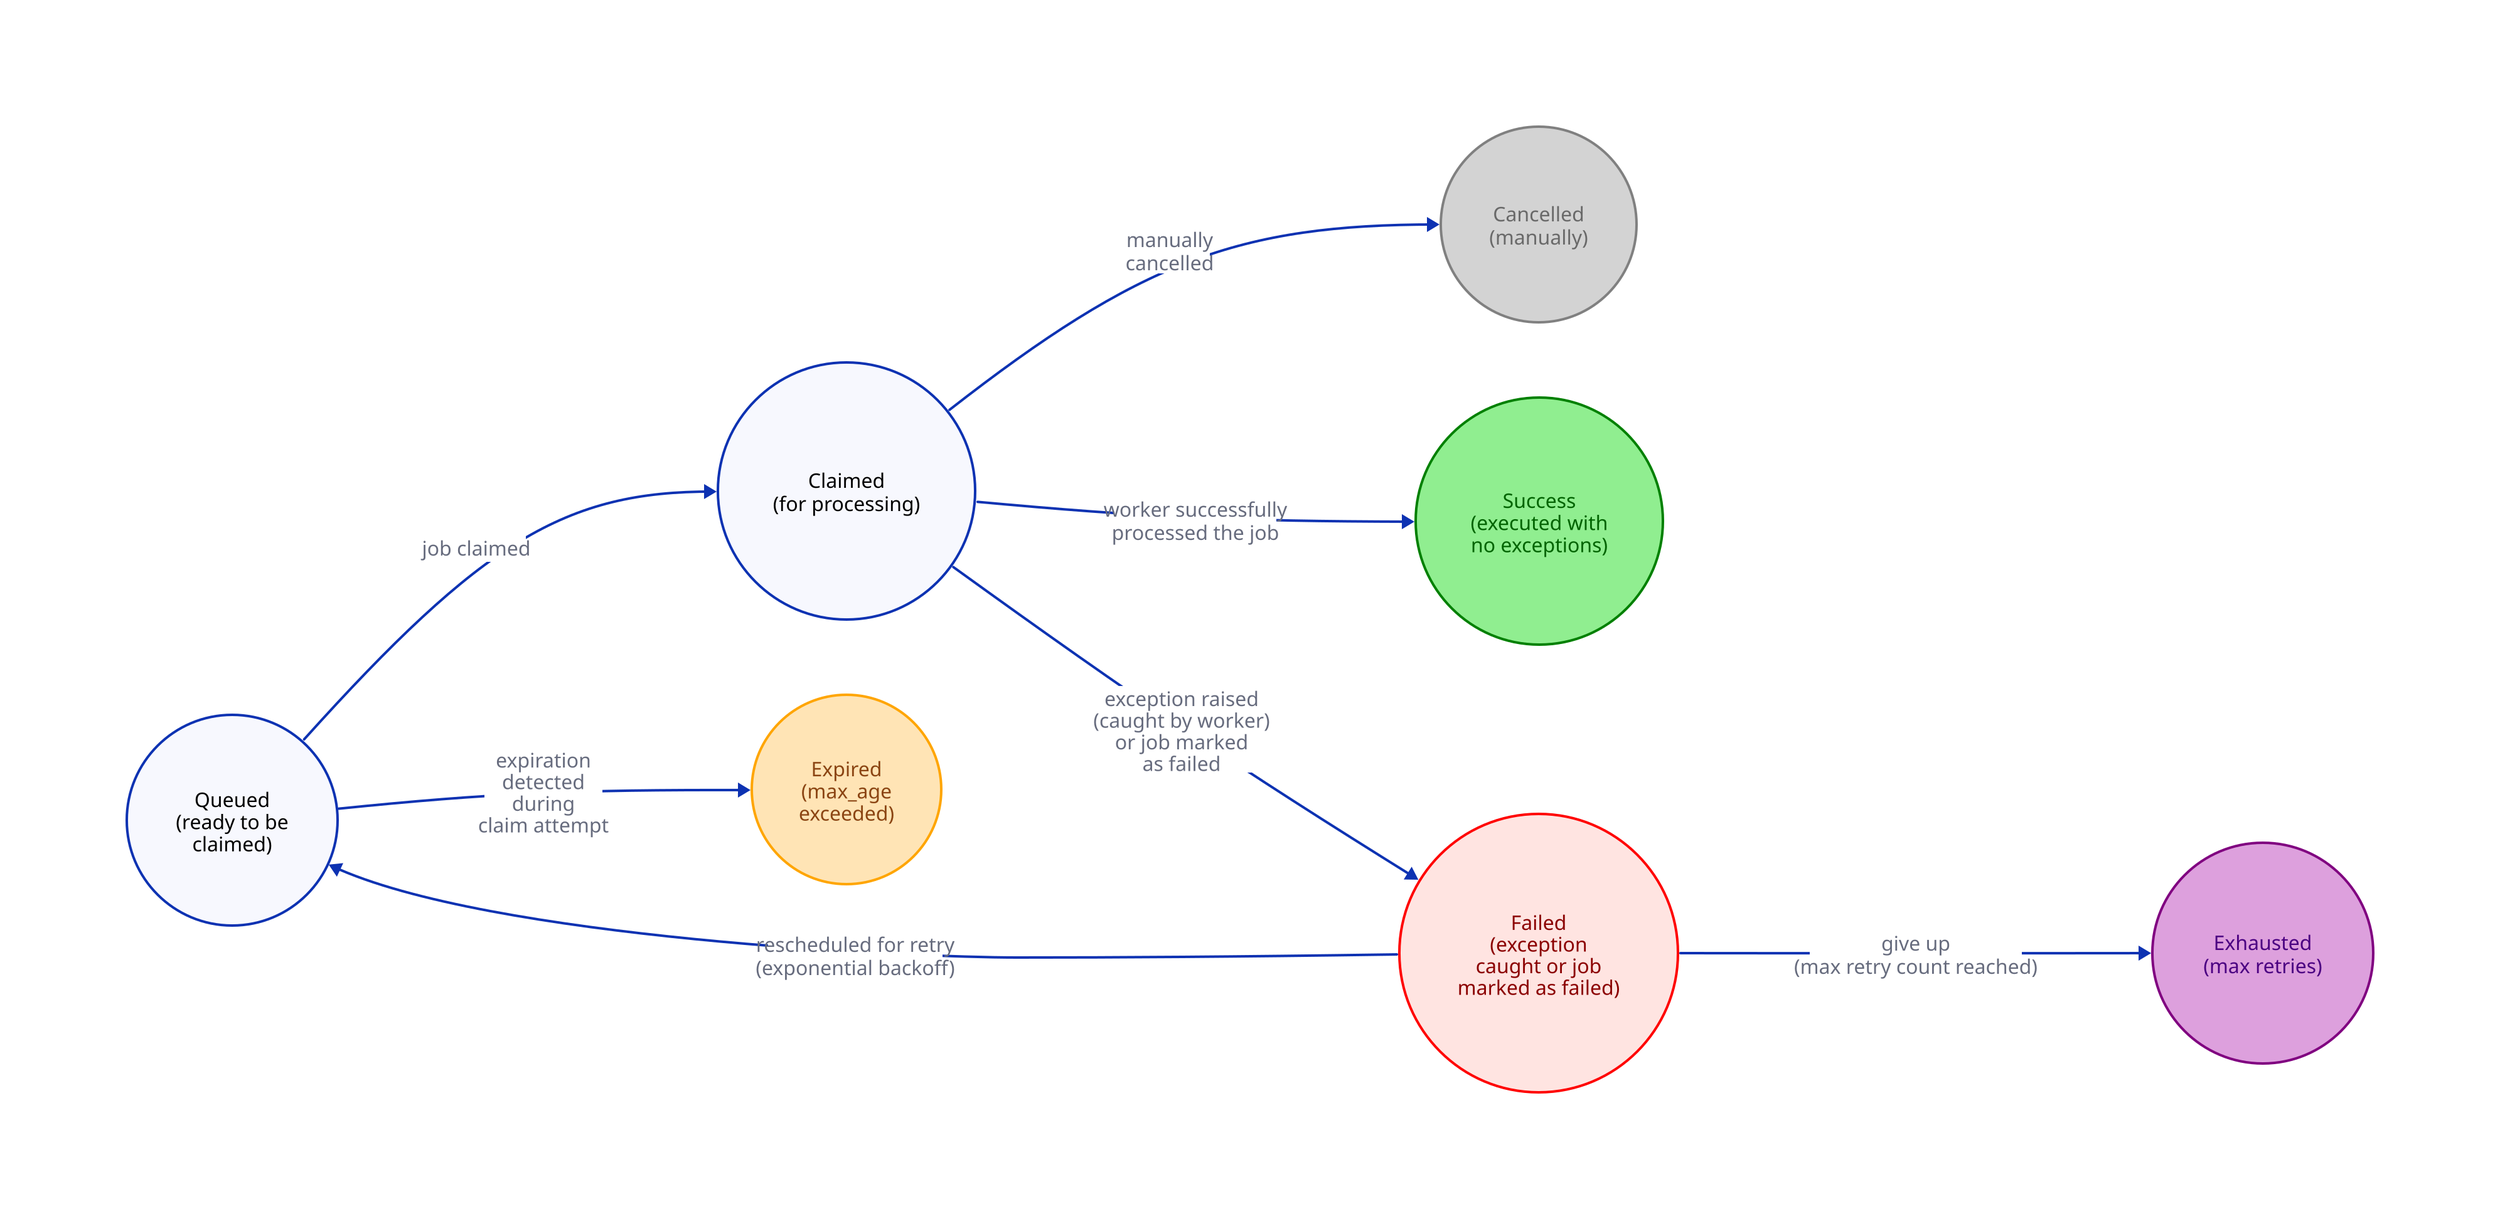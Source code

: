 direction: right
style.opacity: 0.0

queued: {
  label: "Queued\n(ready to be\nclaimed)"
  shape: circle
  style.font-color: black
}

claimed: {
  label: "Claimed\n(for processing)"
  shape: circle
  style.font-color: black
}

cancelled: {
  label: "Cancelled\n(manually)"
  shape: circle
  style.stroke: gray
  style.fill: lightgray
  style.font-color: dimgray
}

success: {
  label: "Success\n(executed with\nno exceptions)"
  shape: circle
  style.stroke: green
  style.fill: lightgreen
  style.font-color: darkgreen
}

failed: {
  label: "Failed\n(exception\ncaught or job\nmarked as failed)"
  shape: circle
  style.stroke: red
  style.fill: mistyrose
  style.font-color: darkred
}

expired: {
  label: "Expired\n(max_age\nexceeded)"
  shape: circle
  style.stroke: orange
  style.fill: moccasin
  style.font-color: saddlebrown
}

exhausted: {
  label: "Exhausted\n(max retries)"
  shape: circle
  style.stroke: purple
  style.fill: plum
  style.font-color: indigo
}

queued -> claimed: "job claimed"

claimed -> success: "worker successfully\nprocessed the job"
claimed -> failed: "exception raised\n(caught by worker)\nor job marked\nas failed"
claimed -> cancelled: "manually\ncancelled"

queued -> expired: "expiration\ndetected\nduring\nclaim attempt"

failed -> queued: "rescheduled for retry\n(exponential backoff)"
failed -> exhausted: "give up\n(max retry count reached)"
